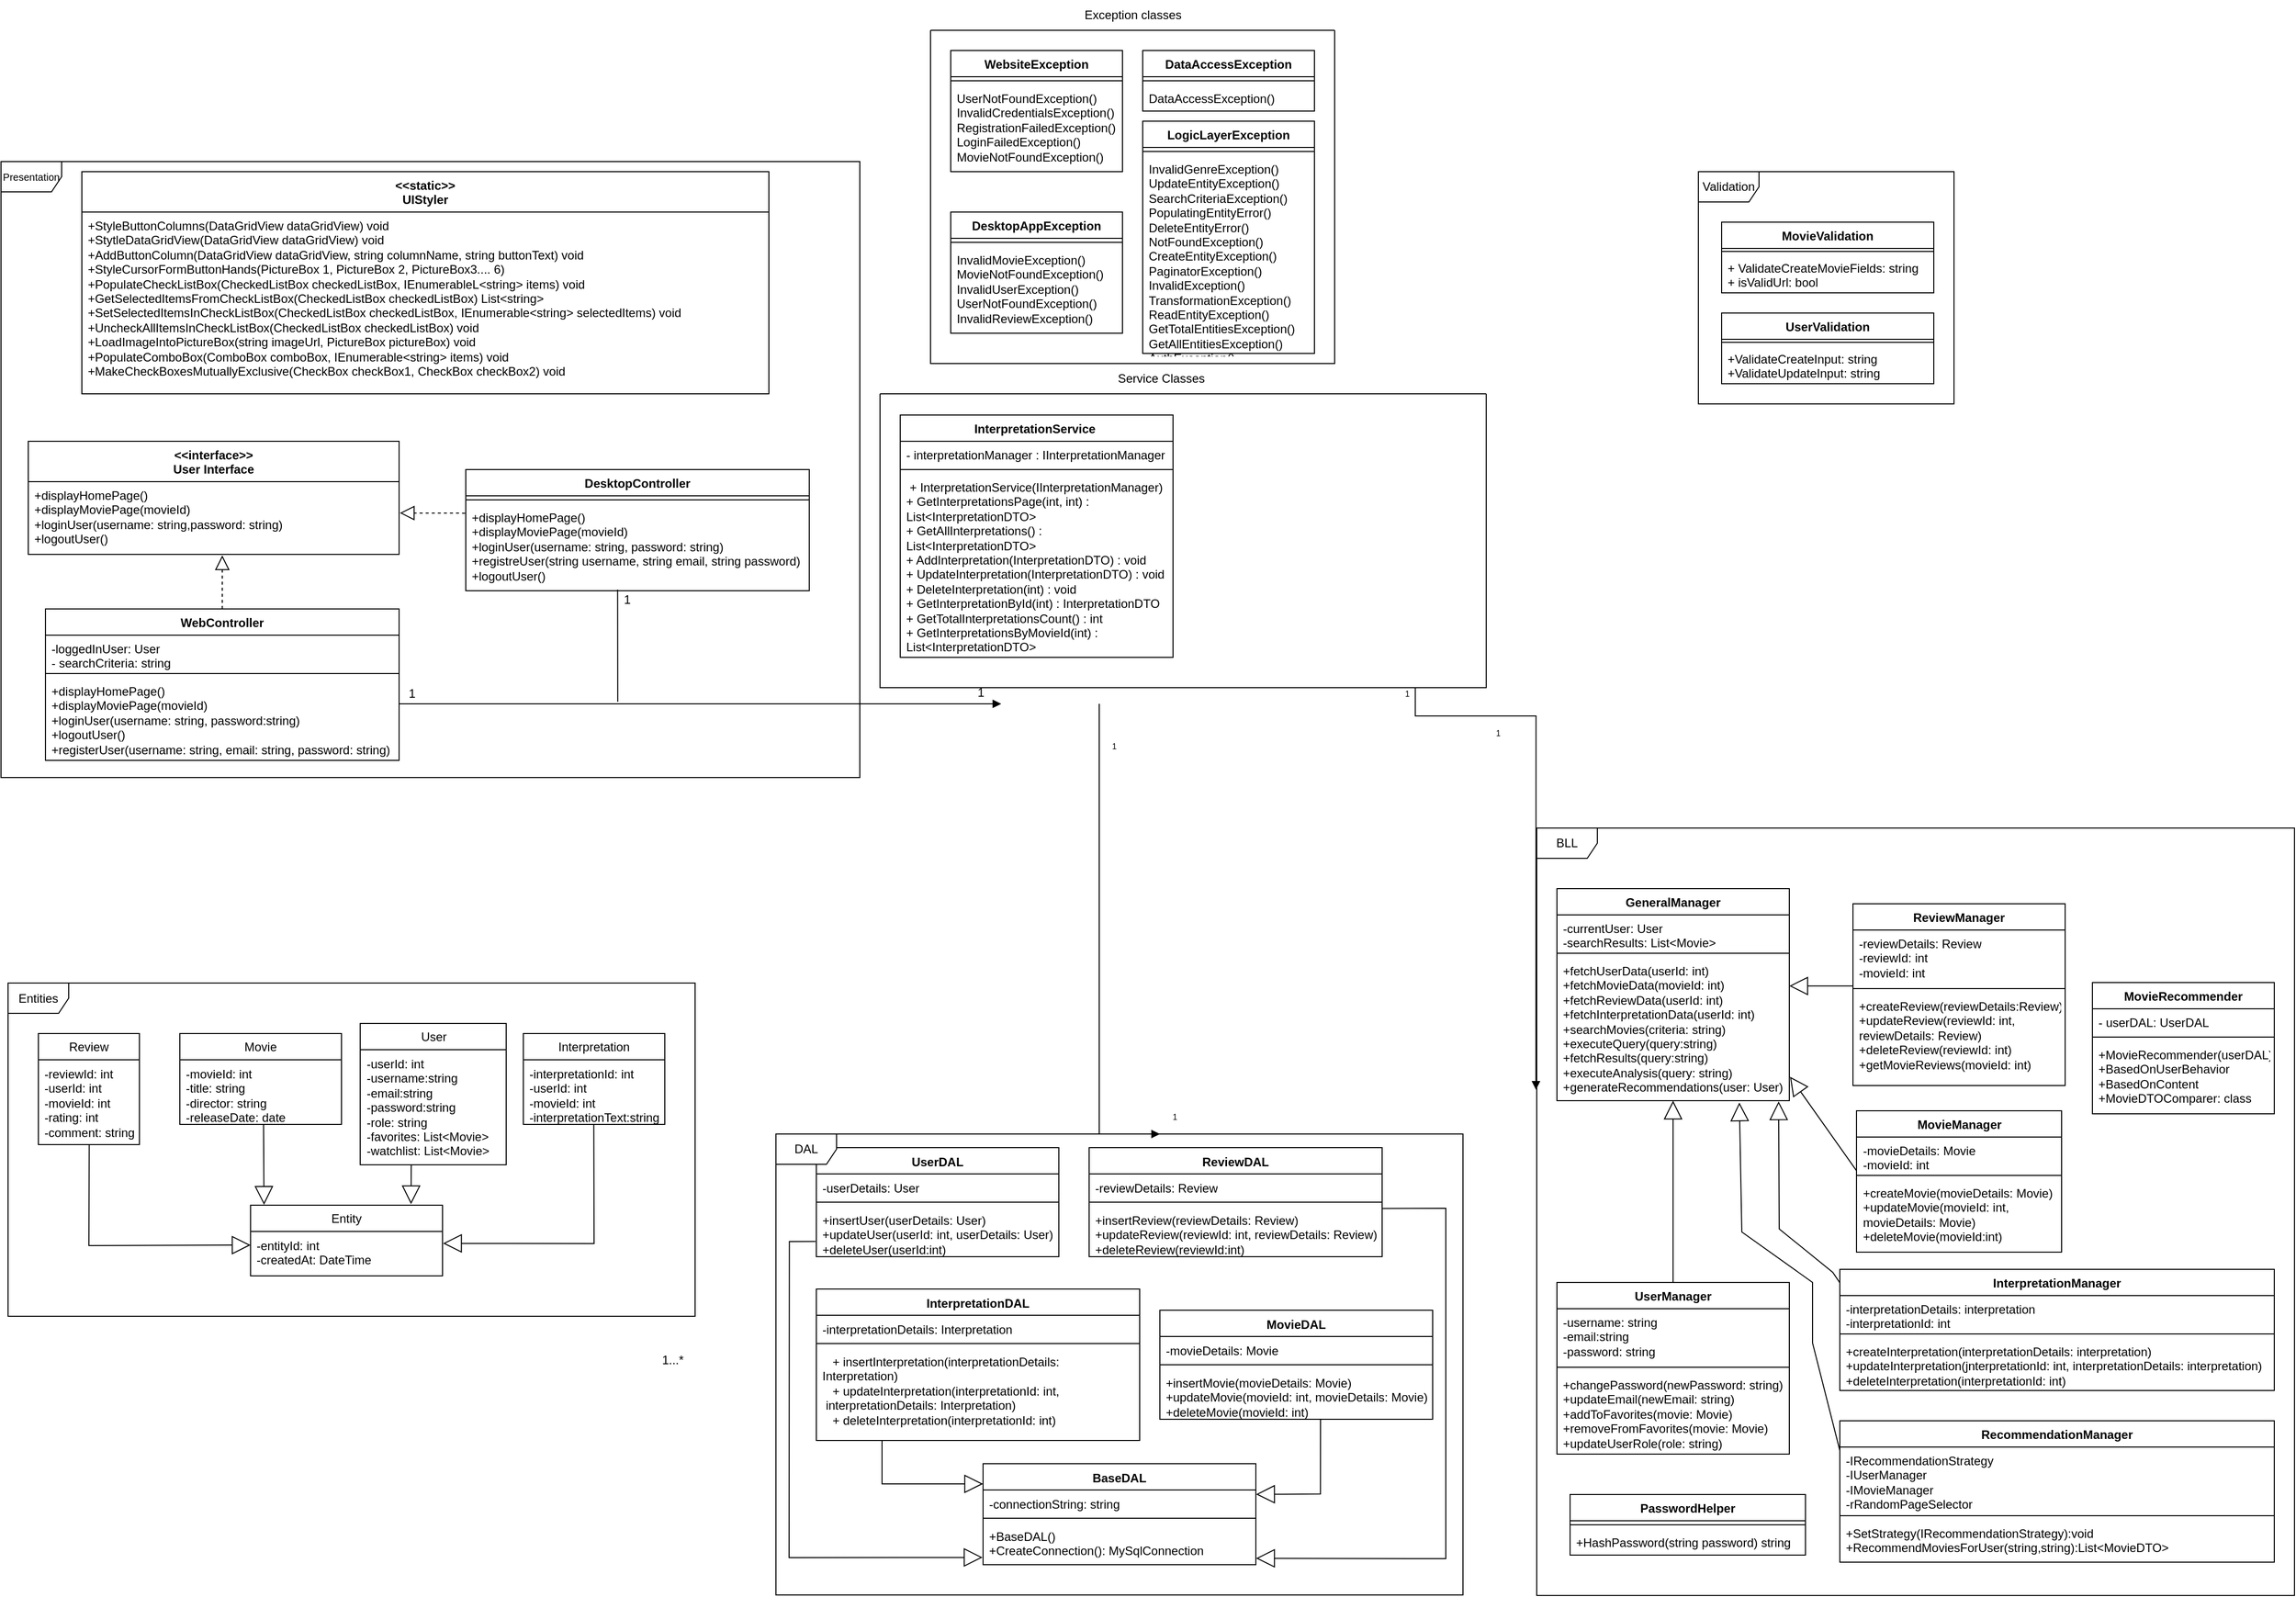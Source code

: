 <mxfile version="24.1.0" type="device">
  <diagram name="Page-1" id="e7e014a7-5840-1c2e-5031-d8a46d1fe8dd">
    <mxGraphModel dx="3283" dy="628" grid="1" gridSize="10" guides="1" tooltips="1" connect="1" arrows="1" fold="1" page="1" pageScale="1" pageWidth="2336" pageHeight="1654" background="none" math="0" shadow="0">
      <root>
        <mxCell id="0" />
        <mxCell id="1" parent="0" />
        <mxCell id="jaTv15KmfSq4KuKZcP_w-41" value="WebController" style="swimlane;fontStyle=1;align=center;verticalAlign=top;childLayout=stackLayout;horizontal=1;startSize=26;horizontalStack=0;resizeParent=1;resizeParentMax=0;resizeLast=0;collapsible=1;marginBottom=0;whiteSpace=wrap;html=1;" parent="1" vertex="1">
          <mxGeometry x="-2246" y="623" width="350" height="150" as="geometry" />
        </mxCell>
        <mxCell id="jaTv15KmfSq4KuKZcP_w-42" value="-loggedInUser: User&lt;div&gt;- searchCriteria: string&lt;/div&gt;" style="text;strokeColor=none;fillColor=none;align=left;verticalAlign=top;spacingLeft=4;spacingRight=4;overflow=hidden;rotatable=0;points=[[0,0.5],[1,0.5]];portConstraint=eastwest;whiteSpace=wrap;html=1;" parent="jaTv15KmfSq4KuKZcP_w-41" vertex="1">
          <mxGeometry y="26" width="350" height="34" as="geometry" />
        </mxCell>
        <mxCell id="jaTv15KmfSq4KuKZcP_w-43" value="" style="line;strokeWidth=1;fillColor=none;align=left;verticalAlign=middle;spacingTop=-1;spacingLeft=3;spacingRight=3;rotatable=0;labelPosition=right;points=[];portConstraint=eastwest;strokeColor=inherit;" parent="jaTv15KmfSq4KuKZcP_w-41" vertex="1">
          <mxGeometry y="60" width="350" height="8" as="geometry" />
        </mxCell>
        <mxCell id="jaTv15KmfSq4KuKZcP_w-44" value="+displayHomePage()&lt;div&gt;+displayMoviePage(movieId)&lt;/div&gt;&lt;div&gt;+loginUser(username: string, password:string)&lt;/div&gt;&lt;div&gt;+logoutUser()&lt;/div&gt;&lt;div&gt;+registerUser(username: string, email: string, password: string)&lt;/div&gt;" style="text;strokeColor=none;fillColor=none;align=left;verticalAlign=top;spacingLeft=4;spacingRight=4;overflow=hidden;rotatable=0;points=[[0,0.5],[1,0.5]];portConstraint=eastwest;whiteSpace=wrap;html=1;" parent="jaTv15KmfSq4KuKZcP_w-41" vertex="1">
          <mxGeometry y="68" width="350" height="82" as="geometry" />
        </mxCell>
        <mxCell id="jaTv15KmfSq4KuKZcP_w-45" value="&amp;lt;&amp;lt;interface&amp;gt;&amp;gt;&lt;div&gt;User Interface&lt;/div&gt;" style="swimlane;fontStyle=1;align=center;verticalAlign=top;childLayout=stackLayout;horizontal=1;startSize=40;horizontalStack=0;resizeParent=1;resizeParentMax=0;resizeLast=0;collapsible=1;marginBottom=0;whiteSpace=wrap;html=1;" parent="1" vertex="1">
          <mxGeometry x="-2263" y="457" width="367" height="112" as="geometry" />
        </mxCell>
        <mxCell id="jaTv15KmfSq4KuKZcP_w-48" value="+displayHomePage()&lt;div&gt;+displayMoviePage(movieId)&lt;/div&gt;&lt;div&gt;+loginUser(username: string,password: string)&lt;/div&gt;&lt;div&gt;+logoutUser()&lt;/div&gt;" style="text;strokeColor=none;fillColor=none;align=left;verticalAlign=top;spacingLeft=4;spacingRight=4;overflow=hidden;rotatable=0;points=[[0,0.5],[1,0.5]];portConstraint=eastwest;whiteSpace=wrap;html=1;" parent="jaTv15KmfSq4KuKZcP_w-45" vertex="1">
          <mxGeometry y="40" width="367" height="72" as="geometry" />
        </mxCell>
        <mxCell id="jaTv15KmfSq4KuKZcP_w-49" value="DesktopController" style="swimlane;fontStyle=1;align=center;verticalAlign=top;childLayout=stackLayout;horizontal=1;startSize=26;horizontalStack=0;resizeParent=1;resizeParentMax=0;resizeLast=0;collapsible=1;marginBottom=0;whiteSpace=wrap;html=1;" parent="1" vertex="1">
          <mxGeometry x="-1830" y="485" width="340" height="120" as="geometry" />
        </mxCell>
        <mxCell id="jaTv15KmfSq4KuKZcP_w-51" value="" style="line;strokeWidth=1;fillColor=none;align=left;verticalAlign=middle;spacingTop=-1;spacingLeft=3;spacingRight=3;rotatable=0;labelPosition=right;points=[];portConstraint=eastwest;strokeColor=inherit;" parent="jaTv15KmfSq4KuKZcP_w-49" vertex="1">
          <mxGeometry y="26" width="340" height="8" as="geometry" />
        </mxCell>
        <mxCell id="jaTv15KmfSq4KuKZcP_w-52" value="+displayHomePage()&lt;div&gt;+displayMoviePage(movieId)&lt;/div&gt;&lt;div&gt;+loginUser(username: string, password: string)&lt;/div&gt;&lt;div&gt;+registreUser(string username, string email, string password)&lt;/div&gt;&lt;div&gt;+logoutUser()&lt;/div&gt;" style="text;strokeColor=none;fillColor=none;align=left;verticalAlign=top;spacingLeft=4;spacingRight=4;overflow=hidden;rotatable=0;points=[[0,0.5],[1,0.5]];portConstraint=eastwest;whiteSpace=wrap;html=1;" parent="jaTv15KmfSq4KuKZcP_w-49" vertex="1">
          <mxGeometry y="34" width="340" height="86" as="geometry" />
        </mxCell>
        <mxCell id="jaTv15KmfSq4KuKZcP_w-72" value="Entities" style="shape=umlFrame;whiteSpace=wrap;html=1;pointerEvents=0;" parent="1" vertex="1">
          <mxGeometry x="-2283" y="993.5" width="680" height="330" as="geometry" />
        </mxCell>
        <mxCell id="jaTv15KmfSq4KuKZcP_w-73" value="User" style="swimlane;fontStyle=0;childLayout=stackLayout;horizontal=1;startSize=26;fillColor=none;horizontalStack=0;resizeParent=1;resizeParentMax=0;resizeLast=0;collapsible=1;marginBottom=0;whiteSpace=wrap;html=1;" parent="1" vertex="1">
          <mxGeometry x="-1934.5" y="1033.5" width="144.5" height="140" as="geometry" />
        </mxCell>
        <mxCell id="jaTv15KmfSq4KuKZcP_w-74" value="&lt;div&gt;-userId: int&lt;/div&gt;&lt;div&gt;-username:string&lt;/div&gt;&lt;div&gt;-email:string&lt;/div&gt;&lt;div&gt;-password:string&lt;/div&gt;&lt;div&gt;-role: string&lt;/div&gt;&lt;div&gt;-favorites: List&amp;lt;Movie&amp;gt;&lt;/div&gt;&lt;div&gt;-watchlist: List&amp;lt;Movie&amp;gt;&lt;/div&gt;" style="text;strokeColor=none;fillColor=none;align=left;verticalAlign=top;spacingLeft=4;spacingRight=4;overflow=hidden;rotatable=0;points=[[0,0.5],[1,0.5]];portConstraint=eastwest;whiteSpace=wrap;html=1;" parent="jaTv15KmfSq4KuKZcP_w-73" vertex="1">
          <mxGeometry y="26" width="144.5" height="114" as="geometry" />
        </mxCell>
        <mxCell id="jaTv15KmfSq4KuKZcP_w-75" value="Movie" style="swimlane;fontStyle=0;childLayout=stackLayout;horizontal=1;startSize=26;fillColor=none;horizontalStack=0;resizeParent=1;resizeParentMax=0;resizeLast=0;collapsible=1;marginBottom=0;whiteSpace=wrap;html=1;" parent="1" vertex="1">
          <mxGeometry x="-2113" y="1043.5" width="160" height="90" as="geometry" />
        </mxCell>
        <mxCell id="jaTv15KmfSq4KuKZcP_w-76" value="&lt;div&gt;-movieId: int&lt;/div&gt;&lt;div&gt;-title: string&lt;/div&gt;&lt;div&gt;-director: string&lt;/div&gt;&lt;div&gt;-releaseDate: date&lt;/div&gt;" style="text;strokeColor=none;fillColor=none;align=left;verticalAlign=top;spacingLeft=4;spacingRight=4;overflow=hidden;rotatable=0;points=[[0,0.5],[1,0.5]];portConstraint=eastwest;whiteSpace=wrap;html=1;" parent="jaTv15KmfSq4KuKZcP_w-75" vertex="1">
          <mxGeometry y="26" width="160" height="64" as="geometry" />
        </mxCell>
        <mxCell id="jaTv15KmfSq4KuKZcP_w-77" value="Review" style="swimlane;fontStyle=0;childLayout=stackLayout;horizontal=1;startSize=26;fillColor=none;horizontalStack=0;resizeParent=1;resizeParentMax=0;resizeLast=0;collapsible=1;marginBottom=0;whiteSpace=wrap;html=1;" parent="1" vertex="1">
          <mxGeometry x="-2253" y="1043.5" width="100" height="110" as="geometry" />
        </mxCell>
        <mxCell id="jaTv15KmfSq4KuKZcP_w-78" value="&lt;div&gt;-reviewId: int&lt;/div&gt;&lt;div&gt;-userId: int&lt;/div&gt;&lt;div&gt;-movieId: int&lt;/div&gt;&lt;div&gt;-rating: int&lt;/div&gt;&lt;div&gt;-comment: string&lt;/div&gt;" style="text;strokeColor=none;fillColor=none;align=left;verticalAlign=top;spacingLeft=4;spacingRight=4;overflow=hidden;rotatable=0;points=[[0,0.5],[1,0.5]];portConstraint=eastwest;whiteSpace=wrap;html=1;" parent="jaTv15KmfSq4KuKZcP_w-77" vertex="1">
          <mxGeometry y="26" width="100" height="84" as="geometry" />
        </mxCell>
        <mxCell id="jaTv15KmfSq4KuKZcP_w-79" value="Interpretation" style="swimlane;fontStyle=0;childLayout=stackLayout;horizontal=1;startSize=26;fillColor=none;horizontalStack=0;resizeParent=1;resizeParentMax=0;resizeLast=0;collapsible=1;marginBottom=0;whiteSpace=wrap;html=1;" parent="1" vertex="1">
          <mxGeometry x="-1773" y="1043.5" width="140" height="90" as="geometry" />
        </mxCell>
        <mxCell id="jaTv15KmfSq4KuKZcP_w-80" value="&lt;div&gt;-interpretationId: int&lt;/div&gt;&lt;div&gt;-userId: int&lt;/div&gt;&lt;div&gt;-movieId: int&lt;/div&gt;&lt;div&gt;-interpretationText:string&lt;/div&gt;" style="text;strokeColor=none;fillColor=none;align=left;verticalAlign=top;spacingLeft=4;spacingRight=4;overflow=hidden;rotatable=0;points=[[0,0.5],[1,0.5]];portConstraint=eastwest;whiteSpace=wrap;html=1;" parent="jaTv15KmfSq4KuKZcP_w-79" vertex="1">
          <mxGeometry y="26" width="140" height="64" as="geometry" />
        </mxCell>
        <mxCell id="jaTv15KmfSq4KuKZcP_w-81" value="Entity" style="swimlane;fontStyle=0;childLayout=stackLayout;horizontal=1;startSize=26;fillColor=none;horizontalStack=0;resizeParent=1;resizeParentMax=0;resizeLast=0;collapsible=1;marginBottom=0;whiteSpace=wrap;html=1;" parent="1" vertex="1">
          <mxGeometry x="-2043" y="1213.5" width="190" height="70" as="geometry" />
        </mxCell>
        <mxCell id="jaTv15KmfSq4KuKZcP_w-82" value="&lt;div&gt;-entityId: int&lt;/div&gt;&lt;div&gt;-createdAt: DateTime&lt;/div&gt;" style="text;strokeColor=none;fillColor=none;align=left;verticalAlign=top;spacingLeft=4;spacingRight=4;overflow=hidden;rotatable=0;points=[[0,0.5],[1,0.5]];portConstraint=eastwest;whiteSpace=wrap;html=1;" parent="jaTv15KmfSq4KuKZcP_w-81" vertex="1">
          <mxGeometry y="26" width="190" height="44" as="geometry" />
        </mxCell>
        <mxCell id="jaTv15KmfSq4KuKZcP_w-89" value="&lt;div&gt;&lt;br&gt;&lt;/div&gt;&lt;div&gt;&lt;br&gt;&lt;/div&gt;" style="endArrow=block;endSize=16;endFill=0;html=1;rounded=0;exitX=0.503;exitY=1.004;exitDx=0;exitDy=0;exitPerimeter=0;" parent="1" source="jaTv15KmfSq4KuKZcP_w-78" edge="1">
          <mxGeometry width="160" relative="1" as="geometry">
            <mxPoint x="-2203" y="1253" as="sourcePoint" />
            <mxPoint x="-2043" y="1253" as="targetPoint" />
            <Array as="points">
              <mxPoint x="-2203" y="1253.5" />
            </Array>
            <mxPoint as="offset" />
          </mxGeometry>
        </mxCell>
        <mxCell id="jaTv15KmfSq4KuKZcP_w-90" value="&lt;div&gt;&lt;br&gt;&lt;/div&gt;&lt;div&gt;&lt;br&gt;&lt;/div&gt;" style="endArrow=block;endSize=16;endFill=0;html=1;rounded=0;exitX=0.649;exitY=0.999;exitDx=0;exitDy=0;exitPerimeter=0;entryX=0.213;entryY=-0.006;entryDx=0;entryDy=0;entryPerimeter=0;" parent="1" edge="1">
          <mxGeometry width="160" relative="1" as="geometry">
            <mxPoint x="-2036.31" y="1133.496" as="sourcePoint" />
            <mxPoint x="-2029.68" y="1213.08" as="targetPoint" />
            <Array as="points">
              <mxPoint x="-2030.15" y="1133.5" />
            </Array>
            <mxPoint as="offset" />
          </mxGeometry>
        </mxCell>
        <mxCell id="jaTv15KmfSq4KuKZcP_w-91" value="&lt;div&gt;&lt;br&gt;&lt;/div&gt;&lt;div&gt;&lt;br&gt;&lt;/div&gt;" style="endArrow=block;endSize=16;endFill=0;html=1;rounded=0;entryX=0.213;entryY=-0.006;entryDx=0;entryDy=0;entryPerimeter=0;exitX=0.35;exitY=1.002;exitDx=0;exitDy=0;exitPerimeter=0;" parent="1" source="jaTv15KmfSq4KuKZcP_w-74" edge="1">
          <mxGeometry width="160" relative="1" as="geometry">
            <mxPoint x="-1884.18" y="1180.5" as="sourcePoint" />
            <mxPoint x="-1884.18" y="1212.5" as="targetPoint" />
            <Array as="points">
              <mxPoint x="-1884" y="1176.5" />
            </Array>
            <mxPoint as="offset" />
          </mxGeometry>
        </mxCell>
        <mxCell id="jaTv15KmfSq4KuKZcP_w-92" value="&lt;div&gt;&lt;br&gt;&lt;/div&gt;&lt;div&gt;&lt;br&gt;&lt;/div&gt;" style="endArrow=block;endSize=16;endFill=0;html=1;rounded=0;exitX=0.498;exitY=0.996;exitDx=0;exitDy=0;exitPerimeter=0;entryX=1.003;entryY=0.269;entryDx=0;entryDy=0;entryPerimeter=0;" parent="1" source="jaTv15KmfSq4KuKZcP_w-80" target="jaTv15KmfSq4KuKZcP_w-82" edge="1">
          <mxGeometry width="160" relative="1" as="geometry">
            <mxPoint x="-1773" y="1173.5" as="sourcePoint" />
            <mxPoint x="-1850" y="1256.5" as="targetPoint" />
            <Array as="points">
              <mxPoint x="-1703" y="1251.5" />
            </Array>
            <mxPoint as="offset" />
          </mxGeometry>
        </mxCell>
        <mxCell id="jaTv15KmfSq4KuKZcP_w-93" value="BLL" style="shape=umlFrame;whiteSpace=wrap;html=1;pointerEvents=0;" parent="1" vertex="1">
          <mxGeometry x="-770" y="840" width="750" height="760" as="geometry" />
        </mxCell>
        <mxCell id="jaTv15KmfSq4KuKZcP_w-94" value="GeneralManager" style="swimlane;fontStyle=1;align=center;verticalAlign=top;childLayout=stackLayout;horizontal=1;startSize=26;horizontalStack=0;resizeParent=1;resizeParentMax=0;resizeLast=0;collapsible=1;marginBottom=0;whiteSpace=wrap;html=1;" parent="1" vertex="1">
          <mxGeometry x="-750" y="900" width="230" height="210" as="geometry" />
        </mxCell>
        <mxCell id="jaTv15KmfSq4KuKZcP_w-95" value="-currentUser: User&lt;div&gt;-searchResults: List&amp;lt;Movie&amp;gt;&lt;/div&gt;" style="text;strokeColor=none;fillColor=none;align=left;verticalAlign=top;spacingLeft=4;spacingRight=4;overflow=hidden;rotatable=0;points=[[0,0.5],[1,0.5]];portConstraint=eastwest;whiteSpace=wrap;html=1;" parent="jaTv15KmfSq4KuKZcP_w-94" vertex="1">
          <mxGeometry y="26" width="230" height="34" as="geometry" />
        </mxCell>
        <mxCell id="jaTv15KmfSq4KuKZcP_w-96" value="" style="line;strokeWidth=1;fillColor=none;align=left;verticalAlign=middle;spacingTop=-1;spacingLeft=3;spacingRight=3;rotatable=0;labelPosition=right;points=[];portConstraint=eastwest;strokeColor=inherit;" parent="jaTv15KmfSq4KuKZcP_w-94" vertex="1">
          <mxGeometry y="60" width="230" height="8" as="geometry" />
        </mxCell>
        <mxCell id="jaTv15KmfSq4KuKZcP_w-97" value="&lt;div&gt;&lt;span style=&quot;background-color: initial;&quot;&gt;+fetchUserData(userId: int)&lt;/span&gt;&lt;br&gt;&lt;/div&gt;&lt;div&gt;+fetchMovieData(movieId: int)&lt;/div&gt;&lt;div&gt;+fetchReviewData(userId: int)&lt;/div&gt;&lt;div&gt;+fetchInterpretationData(userId: int)&lt;/div&gt;&lt;div&gt;+searchMovies(criteria: string)&lt;/div&gt;&lt;div&gt;+executeQuery(query:string)&lt;/div&gt;&lt;div&gt;+fetchResults(query:string)&lt;/div&gt;&lt;div&gt;+executeAnalysis(query: string)&lt;/div&gt;&lt;div&gt;+generateRecommendations(user: User)&lt;/div&gt;" style="text;strokeColor=none;fillColor=none;align=left;verticalAlign=top;spacingLeft=4;spacingRight=4;overflow=hidden;rotatable=0;points=[[0,0.5],[1,0.5]];portConstraint=eastwest;whiteSpace=wrap;html=1;" parent="jaTv15KmfSq4KuKZcP_w-94" vertex="1">
          <mxGeometry y="68" width="230" height="142" as="geometry" />
        </mxCell>
        <mxCell id="jaTv15KmfSq4KuKZcP_w-98" value="UserManager" style="swimlane;fontStyle=1;align=center;verticalAlign=top;childLayout=stackLayout;horizontal=1;startSize=26;horizontalStack=0;resizeParent=1;resizeParentMax=0;resizeLast=0;collapsible=1;marginBottom=0;whiteSpace=wrap;html=1;" parent="1" vertex="1">
          <mxGeometry x="-750" y="1290" width="230" height="170" as="geometry" />
        </mxCell>
        <mxCell id="jaTv15KmfSq4KuKZcP_w-99" value="-username: string&lt;div&gt;-email:string&lt;/div&gt;&lt;div&gt;-password: string&lt;/div&gt;" style="text;strokeColor=none;fillColor=none;align=left;verticalAlign=top;spacingLeft=4;spacingRight=4;overflow=hidden;rotatable=0;points=[[0,0.5],[1,0.5]];portConstraint=eastwest;whiteSpace=wrap;html=1;" parent="jaTv15KmfSq4KuKZcP_w-98" vertex="1">
          <mxGeometry y="26" width="230" height="54" as="geometry" />
        </mxCell>
        <mxCell id="jaTv15KmfSq4KuKZcP_w-100" value="" style="line;strokeWidth=1;fillColor=none;align=left;verticalAlign=middle;spacingTop=-1;spacingLeft=3;spacingRight=3;rotatable=0;labelPosition=right;points=[];portConstraint=eastwest;strokeColor=inherit;" parent="jaTv15KmfSq4KuKZcP_w-98" vertex="1">
          <mxGeometry y="80" width="230" height="8" as="geometry" />
        </mxCell>
        <mxCell id="jaTv15KmfSq4KuKZcP_w-101" value="+changePassword(newPassword: string)&lt;div&gt;+updateEmail(newEmail: string)&lt;/div&gt;&lt;div&gt;+addToFavorites(movie: Movie)&lt;/div&gt;&lt;div&gt;+removeFromFavorites(movie: Movie)&lt;/div&gt;&lt;div&gt;+updateUserRole(role: string)&lt;/div&gt;" style="text;strokeColor=none;fillColor=none;align=left;verticalAlign=top;spacingLeft=4;spacingRight=4;overflow=hidden;rotatable=0;points=[[0,0.5],[1,0.5]];portConstraint=eastwest;whiteSpace=wrap;html=1;" parent="jaTv15KmfSq4KuKZcP_w-98" vertex="1">
          <mxGeometry y="88" width="230" height="82" as="geometry" />
        </mxCell>
        <mxCell id="jaTv15KmfSq4KuKZcP_w-102" value="ReviewManager" style="swimlane;fontStyle=1;align=center;verticalAlign=top;childLayout=stackLayout;horizontal=1;startSize=26;horizontalStack=0;resizeParent=1;resizeParentMax=0;resizeLast=0;collapsible=1;marginBottom=0;whiteSpace=wrap;html=1;" parent="1" vertex="1">
          <mxGeometry x="-457" y="915" width="210" height="180" as="geometry" />
        </mxCell>
        <mxCell id="jaTv15KmfSq4KuKZcP_w-103" value="-reviewDetails: Review&lt;div&gt;-reviewId: int&lt;/div&gt;&lt;div&gt;-movieId: int&lt;/div&gt;" style="text;strokeColor=none;fillColor=none;align=left;verticalAlign=top;spacingLeft=4;spacingRight=4;overflow=hidden;rotatable=0;points=[[0,0.5],[1,0.5]];portConstraint=eastwest;whiteSpace=wrap;html=1;" parent="jaTv15KmfSq4KuKZcP_w-102" vertex="1">
          <mxGeometry y="26" width="210" height="54" as="geometry" />
        </mxCell>
        <mxCell id="jaTv15KmfSq4KuKZcP_w-104" value="" style="line;strokeWidth=1;fillColor=none;align=left;verticalAlign=middle;spacingTop=-1;spacingLeft=3;spacingRight=3;rotatable=0;labelPosition=right;points=[];portConstraint=eastwest;strokeColor=inherit;" parent="jaTv15KmfSq4KuKZcP_w-102" vertex="1">
          <mxGeometry y="80" width="210" height="8" as="geometry" />
        </mxCell>
        <mxCell id="jaTv15KmfSq4KuKZcP_w-105" value="+createReview(reviewDetails:Review)&lt;div&gt;+updateReview(reviewId: int, reviewDetails: Review)&lt;/div&gt;&lt;div&gt;+deleteReview(reviewId: int)&lt;/div&gt;&lt;div&gt;+getMovieReviews(movieId: int)&lt;/div&gt;" style="text;strokeColor=none;fillColor=none;align=left;verticalAlign=top;spacingLeft=4;spacingRight=4;overflow=hidden;rotatable=0;points=[[0,0.5],[1,0.5]];portConstraint=eastwest;whiteSpace=wrap;html=1;" parent="jaTv15KmfSq4KuKZcP_w-102" vertex="1">
          <mxGeometry y="88" width="210" height="92" as="geometry" />
        </mxCell>
        <mxCell id="jaTv15KmfSq4KuKZcP_w-106" value="InterpretationManager" style="swimlane;fontStyle=1;align=center;verticalAlign=top;childLayout=stackLayout;horizontal=1;startSize=26;horizontalStack=0;resizeParent=1;resizeParentMax=0;resizeLast=0;collapsible=1;marginBottom=0;whiteSpace=wrap;html=1;" parent="1" vertex="1">
          <mxGeometry x="-470" y="1277" width="430" height="120" as="geometry" />
        </mxCell>
        <mxCell id="jaTv15KmfSq4KuKZcP_w-107" value="-interpretationDetails: interpretation&lt;div&gt;-interpretationId: int&lt;/div&gt;" style="text;strokeColor=none;fillColor=none;align=left;verticalAlign=top;spacingLeft=4;spacingRight=4;overflow=hidden;rotatable=0;points=[[0,0.5],[1,0.5]];portConstraint=eastwest;whiteSpace=wrap;html=1;" parent="jaTv15KmfSq4KuKZcP_w-106" vertex="1">
          <mxGeometry y="26" width="430" height="34" as="geometry" />
        </mxCell>
        <mxCell id="jaTv15KmfSq4KuKZcP_w-108" value="" style="line;strokeWidth=1;fillColor=none;align=left;verticalAlign=middle;spacingTop=-1;spacingLeft=3;spacingRight=3;rotatable=0;labelPosition=right;points=[];portConstraint=eastwest;strokeColor=inherit;" parent="jaTv15KmfSq4KuKZcP_w-106" vertex="1">
          <mxGeometry y="60" width="430" height="8" as="geometry" />
        </mxCell>
        <mxCell id="jaTv15KmfSq4KuKZcP_w-109" value="+createInterpretation(interpretationDetails: interpretation)&lt;div&gt;+updateInterpretation(jnterpretationId: int, interpretationDetails: interpretation)&lt;/div&gt;&lt;div&gt;+deleteInterpretation(interpretationId: int)&lt;/div&gt;" style="text;strokeColor=none;fillColor=none;align=left;verticalAlign=top;spacingLeft=4;spacingRight=4;overflow=hidden;rotatable=0;points=[[0,0.5],[1,0.5]];portConstraint=eastwest;whiteSpace=wrap;html=1;" parent="jaTv15KmfSq4KuKZcP_w-106" vertex="1">
          <mxGeometry y="68" width="430" height="52" as="geometry" />
        </mxCell>
        <mxCell id="jaTv15KmfSq4KuKZcP_w-110" value="MovieManager" style="swimlane;fontStyle=1;align=center;verticalAlign=top;childLayout=stackLayout;horizontal=1;startSize=26;horizontalStack=0;resizeParent=1;resizeParentMax=0;resizeLast=0;collapsible=1;marginBottom=0;whiteSpace=wrap;html=1;" parent="1" vertex="1">
          <mxGeometry x="-453.5" y="1120" width="203" height="140" as="geometry" />
        </mxCell>
        <mxCell id="jaTv15KmfSq4KuKZcP_w-111" value="-movieDetails: Movie&lt;div&gt;-movieId: int&lt;/div&gt;" style="text;strokeColor=none;fillColor=none;align=left;verticalAlign=top;spacingLeft=4;spacingRight=4;overflow=hidden;rotatable=0;points=[[0,0.5],[1,0.5]];portConstraint=eastwest;whiteSpace=wrap;html=1;" parent="jaTv15KmfSq4KuKZcP_w-110" vertex="1">
          <mxGeometry y="26" width="203" height="34" as="geometry" />
        </mxCell>
        <mxCell id="jaTv15KmfSq4KuKZcP_w-112" value="" style="line;strokeWidth=1;fillColor=none;align=left;verticalAlign=middle;spacingTop=-1;spacingLeft=3;spacingRight=3;rotatable=0;labelPosition=right;points=[];portConstraint=eastwest;strokeColor=inherit;" parent="jaTv15KmfSq4KuKZcP_w-110" vertex="1">
          <mxGeometry y="60" width="203" height="8" as="geometry" />
        </mxCell>
        <mxCell id="jaTv15KmfSq4KuKZcP_w-113" value="+createMovie(movieDetails: Movie)&lt;div&gt;+updateMovie(movieId: int, movieDetails: Movie)&lt;/div&gt;&lt;div&gt;+deleteMovie(movieId:int)&lt;/div&gt;" style="text;strokeColor=none;fillColor=none;align=left;verticalAlign=top;spacingLeft=4;spacingRight=4;overflow=hidden;rotatable=0;points=[[0,0.5],[1,0.5]];portConstraint=eastwest;whiteSpace=wrap;html=1;" parent="jaTv15KmfSq4KuKZcP_w-110" vertex="1">
          <mxGeometry y="68" width="203" height="72" as="geometry" />
        </mxCell>
        <mxCell id="jaTv15KmfSq4KuKZcP_w-134" value="" style="endArrow=block;endSize=16;endFill=0;html=1;rounded=0;exitX=0.5;exitY=0;exitDx=0;exitDy=0;" parent="1" edge="1">
          <mxGeometry width="160" relative="1" as="geometry">
            <mxPoint x="-635.06" y="1290" as="sourcePoint" />
            <mxPoint x="-635.06" y="1110" as="targetPoint" />
          </mxGeometry>
        </mxCell>
        <mxCell id="jaTv15KmfSq4KuKZcP_w-135" value="" style="endArrow=block;endSize=16;endFill=0;html=1;rounded=0;entryX=0.954;entryY=1.005;entryDx=0;entryDy=0;entryPerimeter=0;exitX=0;exitY=0.111;exitDx=0;exitDy=0;exitPerimeter=0;" parent="1" source="jaTv15KmfSq4KuKZcP_w-106" target="jaTv15KmfSq4KuKZcP_w-97" edge="1">
          <mxGeometry width="160" relative="1" as="geometry">
            <mxPoint x="-447" y="1330" as="sourcePoint" />
            <mxPoint x="-530" y="1120" as="targetPoint" />
            <Array as="points">
              <mxPoint x="-477" y="1280" />
              <mxPoint x="-530" y="1237" />
            </Array>
          </mxGeometry>
        </mxCell>
        <mxCell id="jaTv15KmfSq4KuKZcP_w-136" value="" style="endArrow=block;endSize=16;endFill=0;html=1;rounded=0;entryX=1.003;entryY=0.833;entryDx=0;entryDy=0;entryPerimeter=0;exitX=0;exitY=0.98;exitDx=0;exitDy=0;exitPerimeter=0;" parent="1" source="jaTv15KmfSq4KuKZcP_w-111" target="jaTv15KmfSq4KuKZcP_w-97" edge="1">
          <mxGeometry width="160" relative="1" as="geometry">
            <mxPoint x="-430" y="1189" as="sourcePoint" />
            <mxPoint x="-430" y="1007" as="targetPoint" />
            <Array as="points" />
          </mxGeometry>
        </mxCell>
        <mxCell id="jaTv15KmfSq4KuKZcP_w-137" value="" style="endArrow=block;endSize=16;endFill=0;html=1;rounded=0;entryX=1;entryY=0.2;entryDx=0;entryDy=0;entryPerimeter=0;exitX=0;exitY=0.175;exitDx=0;exitDy=0;exitPerimeter=0;" parent="1" source="jaTv15KmfSq4KuKZcP_w-104" target="jaTv15KmfSq4KuKZcP_w-97" edge="1">
          <mxGeometry width="160" relative="1" as="geometry">
            <mxPoint x="-340" y="997" as="sourcePoint" />
            <mxPoint x="-510" y="997" as="targetPoint" />
          </mxGeometry>
        </mxCell>
        <mxCell id="ezJtMZ_-pT23GLF0U74k-7" value="" style="endArrow=block;endFill=1;html=1;edgeStyle=orthogonalEdgeStyle;align=left;verticalAlign=top;rounded=0;exitX=1;exitY=0.927;exitDx=0;exitDy=0;exitPerimeter=0;" parent="1" edge="1">
          <mxGeometry x="-1" relative="1" as="geometry">
            <mxPoint x="-1896" y="714.518" as="sourcePoint" />
            <mxPoint x="-1300" y="717" as="targetPoint" />
            <Array as="points">
              <mxPoint x="-1896" y="717" />
            </Array>
          </mxGeometry>
        </mxCell>
        <mxCell id="ezJtMZ_-pT23GLF0U74k-9" value="" style="endArrow=none;html=1;edgeStyle=orthogonalEdgeStyle;rounded=0;exitX=0.442;exitY=0.987;exitDx=0;exitDy=0;exitPerimeter=0;" parent="1" source="jaTv15KmfSq4KuKZcP_w-52" edge="1">
          <mxGeometry relative="1" as="geometry">
            <mxPoint x="-1670.0" y="610.0" as="sourcePoint" />
            <mxPoint x="-1679.58" y="715" as="targetPoint" />
            <Array as="points">
              <mxPoint x="-1680" y="610" />
            </Array>
          </mxGeometry>
        </mxCell>
        <mxCell id="ezJtMZ_-pT23GLF0U74k-12" value="" style="endArrow=block;endFill=1;html=1;edgeStyle=orthogonalEdgeStyle;align=left;verticalAlign=top;rounded=0;exitX=0.883;exitY=1;exitDx=0;exitDy=0;exitPerimeter=0;entryX=-0.001;entryY=0.341;entryDx=0;entryDy=0;entryPerimeter=0;" parent="1" edge="1" target="jaTv15KmfSq4KuKZcP_w-93" source="yzBhF4NO7DvUaHfpgA_l-33">
          <mxGeometry x="-1" relative="1" as="geometry">
            <mxPoint x="-953" y="717" as="sourcePoint" />
            <mxPoint x="-820" y="730" as="targetPoint" />
            <mxPoint as="offset" />
            <Array as="points">
              <mxPoint x="-890" y="729" />
            </Array>
          </mxGeometry>
        </mxCell>
        <mxCell id="ezJtMZ_-pT23GLF0U74k-16" value="" style="endArrow=block;dashed=1;endFill=0;endSize=12;html=1;rounded=0;exitX=0.5;exitY=0;exitDx=0;exitDy=0;" parent="1" source="jaTv15KmfSq4KuKZcP_w-41" edge="1">
          <mxGeometry width="160" relative="1" as="geometry">
            <mxPoint x="-2071" y="610" as="sourcePoint" />
            <mxPoint x="-2071" y="570" as="targetPoint" />
          </mxGeometry>
        </mxCell>
        <mxCell id="ezJtMZ_-pT23GLF0U74k-17" value="" style="endArrow=block;dashed=1;endFill=0;endSize=12;html=1;rounded=0;entryX=1.002;entryY=0.431;entryDx=0;entryDy=0;entryPerimeter=0;exitX=-0.002;exitY=0.107;exitDx=0;exitDy=0;exitPerimeter=0;" parent="1" source="jaTv15KmfSq4KuKZcP_w-52" target="jaTv15KmfSq4KuKZcP_w-48" edge="1">
          <mxGeometry width="160" relative="1" as="geometry">
            <mxPoint x="-1807.39" y="530.004" as="sourcePoint" />
            <mxPoint x="-1895.996" y="530.292" as="targetPoint" />
          </mxGeometry>
        </mxCell>
        <mxCell id="ezJtMZ_-pT23GLF0U74k-21" value="1" style="text;html=1;align=center;verticalAlign=middle;whiteSpace=wrap;rounded=0;" parent="1" vertex="1">
          <mxGeometry x="-1680" y="605" width="20" height="18" as="geometry" />
        </mxCell>
        <mxCell id="ezJtMZ_-pT23GLF0U74k-22" value="1" style="text;html=1;align=center;verticalAlign=middle;whiteSpace=wrap;rounded=0;" parent="1" vertex="1">
          <mxGeometry x="-1893" y="697" width="20" height="20" as="geometry" />
        </mxCell>
        <mxCell id="ezJtMZ_-pT23GLF0U74k-24" value="1" style="text;html=1;align=center;verticalAlign=middle;whiteSpace=wrap;rounded=0;" parent="1" vertex="1">
          <mxGeometry x="-1330" y="697" width="20" height="18" as="geometry" />
        </mxCell>
        <mxCell id="ezJtMZ_-pT23GLF0U74k-25" value="" style="endArrow=block;endFill=1;html=1;edgeStyle=orthogonalEdgeStyle;align=left;verticalAlign=top;rounded=0;entryX=0.559;entryY=0;entryDx=0;entryDy=0;entryPerimeter=0;" parent="1" target="ezJtMZ_-pT23GLF0U74k-49" edge="1">
          <mxGeometry x="-1" relative="1" as="geometry">
            <mxPoint x="-1203" y="840" as="sourcePoint" />
            <mxPoint x="-1203.41" y="806.72" as="targetPoint" />
            <mxPoint as="offset" />
            <Array as="points">
              <mxPoint x="-1203" y="717" />
              <mxPoint x="-1203" y="760" />
            </Array>
          </mxGeometry>
        </mxCell>
        <mxCell id="ezJtMZ_-pT23GLF0U74k-27" value="&lt;font style=&quot;font-size: 8px;&quot;&gt;1&lt;/font&gt;" style="text;html=1;align=center;verticalAlign=middle;whiteSpace=wrap;rounded=0;" parent="1" vertex="1">
          <mxGeometry x="-1133" y="1120" width="10" height="10" as="geometry" />
        </mxCell>
        <mxCell id="ezJtMZ_-pT23GLF0U74k-30" value="1...*" style="text;html=1;align=center;verticalAlign=middle;whiteSpace=wrap;rounded=0;" parent="1" vertex="1">
          <mxGeometry x="-1640" y="1356.5" width="30" height="20" as="geometry" />
        </mxCell>
        <mxCell id="ezJtMZ_-pT23GLF0U74k-31" value="UserDAL" style="swimlane;fontStyle=1;align=center;verticalAlign=top;childLayout=stackLayout;horizontal=1;startSize=26;horizontalStack=0;resizeParent=1;resizeParentMax=0;resizeLast=0;collapsible=1;marginBottom=0;whiteSpace=wrap;html=1;" parent="1" vertex="1">
          <mxGeometry x="-1483" y="1156.5" width="240" height="108" as="geometry" />
        </mxCell>
        <mxCell id="ezJtMZ_-pT23GLF0U74k-32" value="-userDetails: User" style="text;strokeColor=none;fillColor=none;align=left;verticalAlign=top;spacingLeft=4;spacingRight=4;overflow=hidden;rotatable=0;points=[[0,0.5],[1,0.5]];portConstraint=eastwest;whiteSpace=wrap;html=1;" parent="ezJtMZ_-pT23GLF0U74k-31" vertex="1">
          <mxGeometry y="26" width="240" height="24" as="geometry" />
        </mxCell>
        <mxCell id="ezJtMZ_-pT23GLF0U74k-33" value="" style="line;strokeWidth=1;fillColor=none;align=left;verticalAlign=middle;spacingTop=-1;spacingLeft=3;spacingRight=3;rotatable=0;labelPosition=right;points=[];portConstraint=eastwest;strokeColor=inherit;" parent="ezJtMZ_-pT23GLF0U74k-31" vertex="1">
          <mxGeometry y="50" width="240" height="8" as="geometry" />
        </mxCell>
        <mxCell id="ezJtMZ_-pT23GLF0U74k-34" value="+insertUser(userDetails: User)&lt;div&gt;+updateUser(userId: int, userDetails: User)&lt;/div&gt;&lt;div&gt;+deleteUser(userId:int)&lt;/div&gt;" style="text;strokeColor=none;fillColor=none;align=left;verticalAlign=top;spacingLeft=4;spacingRight=4;overflow=hidden;rotatable=0;points=[[0,0.5],[1,0.5]];portConstraint=eastwest;whiteSpace=wrap;html=1;" parent="ezJtMZ_-pT23GLF0U74k-31" vertex="1">
          <mxGeometry y="58" width="240" height="50" as="geometry" />
        </mxCell>
        <mxCell id="ezJtMZ_-pT23GLF0U74k-35" value="ReviewDAL" style="swimlane;fontStyle=1;align=center;verticalAlign=top;childLayout=stackLayout;horizontal=1;startSize=26;horizontalStack=0;resizeParent=1;resizeParentMax=0;resizeLast=0;collapsible=1;marginBottom=0;whiteSpace=wrap;html=1;" parent="1" vertex="1">
          <mxGeometry x="-1213" y="1156.5" width="290" height="108" as="geometry" />
        </mxCell>
        <mxCell id="ezJtMZ_-pT23GLF0U74k-36" value="-reviewDetails: Review" style="text;strokeColor=none;fillColor=none;align=left;verticalAlign=top;spacingLeft=4;spacingRight=4;overflow=hidden;rotatable=0;points=[[0,0.5],[1,0.5]];portConstraint=eastwest;whiteSpace=wrap;html=1;" parent="ezJtMZ_-pT23GLF0U74k-35" vertex="1">
          <mxGeometry y="26" width="290" height="24" as="geometry" />
        </mxCell>
        <mxCell id="ezJtMZ_-pT23GLF0U74k-37" value="" style="line;strokeWidth=1;fillColor=none;align=left;verticalAlign=middle;spacingTop=-1;spacingLeft=3;spacingRight=3;rotatable=0;labelPosition=right;points=[];portConstraint=eastwest;strokeColor=inherit;" parent="ezJtMZ_-pT23GLF0U74k-35" vertex="1">
          <mxGeometry y="50" width="290" height="8" as="geometry" />
        </mxCell>
        <mxCell id="ezJtMZ_-pT23GLF0U74k-38" value="+insertReview(reviewDetails: Review)&lt;div&gt;+updateReview(reviewId: int, reviewDetails: Review)&lt;/div&gt;&lt;div&gt;+deleteReview(reviewId:int)&lt;/div&gt;" style="text;strokeColor=none;fillColor=none;align=left;verticalAlign=top;spacingLeft=4;spacingRight=4;overflow=hidden;rotatable=0;points=[[0,0.5],[1,0.5]];portConstraint=eastwest;whiteSpace=wrap;html=1;" parent="ezJtMZ_-pT23GLF0U74k-35" vertex="1">
          <mxGeometry y="58" width="290" height="50" as="geometry" />
        </mxCell>
        <mxCell id="ezJtMZ_-pT23GLF0U74k-39" value="InterpretationDAL" style="swimlane;fontStyle=1;align=center;verticalAlign=top;childLayout=stackLayout;horizontal=1;startSize=26;horizontalStack=0;resizeParent=1;resizeParentMax=0;resizeLast=0;collapsible=1;marginBottom=0;whiteSpace=wrap;html=1;" parent="1" vertex="1">
          <mxGeometry x="-1483" y="1296.5" width="320" height="150" as="geometry" />
        </mxCell>
        <mxCell id="ezJtMZ_-pT23GLF0U74k-40" value="-interpretationDetails: Interpretation" style="text;strokeColor=none;fillColor=none;align=left;verticalAlign=top;spacingLeft=4;spacingRight=4;overflow=hidden;rotatable=0;points=[[0,0.5],[1,0.5]];portConstraint=eastwest;whiteSpace=wrap;html=1;" parent="ezJtMZ_-pT23GLF0U74k-39" vertex="1">
          <mxGeometry y="26" width="320" height="24" as="geometry" />
        </mxCell>
        <mxCell id="ezJtMZ_-pT23GLF0U74k-41" value="" style="line;strokeWidth=1;fillColor=none;align=left;verticalAlign=middle;spacingTop=-1;spacingLeft=3;spacingRight=3;rotatable=0;labelPosition=right;points=[];portConstraint=eastwest;strokeColor=inherit;" parent="ezJtMZ_-pT23GLF0U74k-39" vertex="1">
          <mxGeometry y="50" width="320" height="8" as="geometry" />
        </mxCell>
        <mxCell id="ezJtMZ_-pT23GLF0U74k-42" value="&lt;div&gt;&amp;nbsp; &amp;nbsp;+ insertInterpretation(interpretationDetails: Interpretation)&lt;/div&gt;&lt;div&gt;&amp;nbsp; &amp;nbsp;+ updateInterpretation(interpretationId: int,&amp;nbsp; &amp;nbsp; &amp;nbsp; &amp;nbsp; &amp;nbsp; &amp;nbsp; &amp;nbsp; &amp;nbsp; &amp;nbsp;interpretationDetails: Interpretation)&lt;/div&gt;&lt;div&gt;&amp;nbsp; &amp;nbsp;+ deleteInterpretation(interpretationId: int)&lt;/div&gt;" style="text;strokeColor=none;fillColor=none;align=left;verticalAlign=top;spacingLeft=4;spacingRight=4;overflow=hidden;rotatable=0;points=[[0,0.5],[1,0.5]];portConstraint=eastwest;whiteSpace=wrap;html=1;" parent="ezJtMZ_-pT23GLF0U74k-39" vertex="1">
          <mxGeometry y="58" width="320" height="92" as="geometry" />
        </mxCell>
        <mxCell id="ezJtMZ_-pT23GLF0U74k-43" value="MovieDAL" style="swimlane;fontStyle=1;align=center;verticalAlign=top;childLayout=stackLayout;horizontal=1;startSize=26;horizontalStack=0;resizeParent=1;resizeParentMax=0;resizeLast=0;collapsible=1;marginBottom=0;whiteSpace=wrap;html=1;" parent="1" vertex="1">
          <mxGeometry x="-1143" y="1317.5" width="270" height="108" as="geometry" />
        </mxCell>
        <mxCell id="ezJtMZ_-pT23GLF0U74k-44" value="-movieDetails: Movie" style="text;strokeColor=none;fillColor=none;align=left;verticalAlign=top;spacingLeft=4;spacingRight=4;overflow=hidden;rotatable=0;points=[[0,0.5],[1,0.5]];portConstraint=eastwest;whiteSpace=wrap;html=1;" parent="ezJtMZ_-pT23GLF0U74k-43" vertex="1">
          <mxGeometry y="26" width="270" height="24" as="geometry" />
        </mxCell>
        <mxCell id="ezJtMZ_-pT23GLF0U74k-45" value="" style="line;strokeWidth=1;fillColor=none;align=left;verticalAlign=middle;spacingTop=-1;spacingLeft=3;spacingRight=3;rotatable=0;labelPosition=right;points=[];portConstraint=eastwest;strokeColor=inherit;" parent="ezJtMZ_-pT23GLF0U74k-43" vertex="1">
          <mxGeometry y="50" width="270" height="8" as="geometry" />
        </mxCell>
        <mxCell id="ezJtMZ_-pT23GLF0U74k-46" value="+insertMovie(movieDetails: Movie)&lt;div&gt;+updateMovie(movieId: int, movieDetails: Movie)&lt;/div&gt;&lt;div&gt;+deleteMovie(movieId: int)&lt;/div&gt;" style="text;strokeColor=none;fillColor=none;align=left;verticalAlign=top;spacingLeft=4;spacingRight=4;overflow=hidden;rotatable=0;points=[[0,0.5],[1,0.5]];portConstraint=eastwest;whiteSpace=wrap;html=1;" parent="ezJtMZ_-pT23GLF0U74k-43" vertex="1">
          <mxGeometry y="58" width="270" height="50" as="geometry" />
        </mxCell>
        <mxCell id="ezJtMZ_-pT23GLF0U74k-49" value="DAL" style="shape=umlFrame;whiteSpace=wrap;html=1;pointerEvents=0;" parent="1" vertex="1">
          <mxGeometry x="-1523" y="1143" width="680" height="456.5" as="geometry" />
        </mxCell>
        <mxCell id="ezJtMZ_-pT23GLF0U74k-50" value="&lt;font style=&quot;font-size: 8px;&quot;&gt;1&lt;/font&gt;" style="text;html=1;align=center;verticalAlign=middle;whiteSpace=wrap;rounded=0;" parent="1" vertex="1">
          <mxGeometry x="-1193" y="753" width="10" height="10" as="geometry" />
        </mxCell>
        <mxCell id="ezJtMZ_-pT23GLF0U74k-51" value="&lt;font style=&quot;font-size: 8px;&quot;&gt;1&lt;/font&gt;" style="text;html=1;align=center;verticalAlign=middle;whiteSpace=wrap;rounded=0;" parent="1" vertex="1">
          <mxGeometry x="-903" y="701" width="10" height="10" as="geometry" />
        </mxCell>
        <mxCell id="ezJtMZ_-pT23GLF0U74k-52" value="&lt;font style=&quot;font-size: 8px;&quot;&gt;1&lt;/font&gt;" style="text;html=1;align=center;verticalAlign=middle;whiteSpace=wrap;rounded=0;" parent="1" vertex="1">
          <mxGeometry x="-813" y="740" width="10" height="10" as="geometry" />
        </mxCell>
        <mxCell id="UMf_RnzinvX96fzdpl9S-3" value="BaseDAL" style="swimlane;fontStyle=1;align=center;verticalAlign=top;childLayout=stackLayout;horizontal=1;startSize=26;horizontalStack=0;resizeParent=1;resizeParentMax=0;resizeLast=0;collapsible=1;marginBottom=0;whiteSpace=wrap;html=1;" parent="1" vertex="1">
          <mxGeometry x="-1318" y="1469.5" width="270" height="100" as="geometry" />
        </mxCell>
        <mxCell id="UMf_RnzinvX96fzdpl9S-4" value="-connectionString: string" style="text;strokeColor=none;fillColor=none;align=left;verticalAlign=top;spacingLeft=4;spacingRight=4;overflow=hidden;rotatable=0;points=[[0,0.5],[1,0.5]];portConstraint=eastwest;whiteSpace=wrap;html=1;" parent="UMf_RnzinvX96fzdpl9S-3" vertex="1">
          <mxGeometry y="26" width="270" height="24" as="geometry" />
        </mxCell>
        <mxCell id="UMf_RnzinvX96fzdpl9S-5" value="" style="line;strokeWidth=1;fillColor=none;align=left;verticalAlign=middle;spacingTop=-1;spacingLeft=3;spacingRight=3;rotatable=0;labelPosition=right;points=[];portConstraint=eastwest;strokeColor=inherit;" parent="UMf_RnzinvX96fzdpl9S-3" vertex="1">
          <mxGeometry y="50" width="270" height="8" as="geometry" />
        </mxCell>
        <mxCell id="UMf_RnzinvX96fzdpl9S-6" value="+BaseDAL()&lt;div&gt;+CreateConnection(): MySqlConnection&lt;/div&gt;" style="text;strokeColor=none;fillColor=none;align=left;verticalAlign=top;spacingLeft=4;spacingRight=4;overflow=hidden;rotatable=0;points=[[0,0.5],[1,0.5]];portConstraint=eastwest;whiteSpace=wrap;html=1;" parent="UMf_RnzinvX96fzdpl9S-3" vertex="1">
          <mxGeometry y="58" width="270" height="42" as="geometry" />
        </mxCell>
        <mxCell id="UMf_RnzinvX96fzdpl9S-7" value="&lt;div&gt;&lt;br&gt;&lt;/div&gt;&lt;div&gt;&lt;br&gt;&lt;/div&gt;" style="endArrow=block;endSize=16;endFill=0;html=1;rounded=0;" parent="1" edge="1">
          <mxGeometry width="160" relative="1" as="geometry">
            <mxPoint x="-1421.29" y="1446.5" as="sourcePoint" />
            <mxPoint x="-1318" y="1489.5" as="targetPoint" />
            <Array as="points">
              <mxPoint x="-1418" y="1446.5" />
              <mxPoint x="-1418" y="1489.5" />
            </Array>
            <mxPoint as="offset" />
          </mxGeometry>
        </mxCell>
        <mxCell id="UMf_RnzinvX96fzdpl9S-8" value="&lt;div&gt;&lt;br&gt;&lt;/div&gt;&lt;div&gt;&lt;br&gt;&lt;/div&gt;" style="endArrow=block;endSize=16;endFill=0;html=1;rounded=0;exitX=-0.003;exitY=0.697;exitDx=0;exitDy=0;exitPerimeter=0;entryX=-0.002;entryY=0.829;entryDx=0;entryDy=0;entryPerimeter=0;" parent="1" source="ezJtMZ_-pT23GLF0U74k-34" target="UMf_RnzinvX96fzdpl9S-6" edge="1">
          <mxGeometry width="160" relative="1" as="geometry">
            <mxPoint x="-1513" y="1249.5" as="sourcePoint" />
            <mxPoint x="-1409.71" y="1292.5" as="targetPoint" />
            <Array as="points">
              <mxPoint x="-1509.71" y="1249.5" />
              <mxPoint x="-1510" y="1562.5" />
            </Array>
            <mxPoint as="offset" />
          </mxGeometry>
        </mxCell>
        <mxCell id="UMf_RnzinvX96fzdpl9S-10" value="&lt;div&gt;&lt;br&gt;&lt;/div&gt;&lt;div&gt;&lt;br&gt;&lt;/div&gt;" style="endArrow=block;endSize=16;endFill=0;html=1;rounded=0;entryX=1.001;entryY=0.181;entryDx=0;entryDy=0;entryPerimeter=0;exitX=0.589;exitY=0.996;exitDx=0;exitDy=0;exitPerimeter=0;" parent="1" source="ezJtMZ_-pT23GLF0U74k-46" target="UMf_RnzinvX96fzdpl9S-4" edge="1">
          <mxGeometry width="160" relative="1" as="geometry">
            <mxPoint x="-984" y="1459.5" as="sourcePoint" />
            <mxPoint x="-1048" y="1498.164" as="targetPoint" />
            <Array as="points">
              <mxPoint x="-984" y="1429.5" />
              <mxPoint x="-984.08" y="1499.5" />
            </Array>
            <mxPoint as="offset" />
          </mxGeometry>
        </mxCell>
        <mxCell id="UMf_RnzinvX96fzdpl9S-11" value="&lt;div&gt;&lt;br&gt;&lt;/div&gt;&lt;div&gt;&lt;br&gt;&lt;/div&gt;" style="endArrow=block;endSize=16;endFill=0;html=1;rounded=0;entryX=1.001;entryY=0.85;entryDx=0;entryDy=0;entryPerimeter=0;exitX=0.999;exitY=0.044;exitDx=0;exitDy=0;exitPerimeter=0;" parent="1" source="ezJtMZ_-pT23GLF0U74k-38" target="UMf_RnzinvX96fzdpl9S-6" edge="1">
          <mxGeometry width="160" relative="1" as="geometry">
            <mxPoint x="-873" y="1212.5" as="sourcePoint" />
            <mxPoint x="-937" y="1286.5" as="targetPoint" />
            <Array as="points">
              <mxPoint x="-860" y="1216.5" />
              <mxPoint x="-860" y="1563.5" />
            </Array>
            <mxPoint as="offset" />
          </mxGeometry>
        </mxCell>
        <mxCell id="atFUDL-esaIt48os4FMT-1" value="RecommendationManager" style="swimlane;fontStyle=1;align=center;verticalAlign=top;childLayout=stackLayout;horizontal=1;startSize=26;horizontalStack=0;resizeParent=1;resizeParentMax=0;resizeLast=0;collapsible=1;marginBottom=0;whiteSpace=wrap;html=1;" parent="1" vertex="1">
          <mxGeometry x="-470" y="1427" width="430" height="140" as="geometry" />
        </mxCell>
        <mxCell id="atFUDL-esaIt48os4FMT-2" value="-IRecommendationStrategy&lt;div&gt;-IUserManager&lt;/div&gt;&lt;div&gt;-IMovieManager&lt;/div&gt;&lt;div&gt;-rRandomPageSelector&lt;/div&gt;&lt;div&gt;&lt;br&gt;&lt;/div&gt;&lt;div&gt;&lt;br&gt;&lt;/div&gt;" style="text;strokeColor=none;fillColor=none;align=left;verticalAlign=top;spacingLeft=4;spacingRight=4;overflow=hidden;rotatable=0;points=[[0,0.5],[1,0.5]];portConstraint=eastwest;whiteSpace=wrap;html=1;" parent="atFUDL-esaIt48os4FMT-1" vertex="1">
          <mxGeometry y="26" width="430" height="64" as="geometry" />
        </mxCell>
        <mxCell id="atFUDL-esaIt48os4FMT-3" value="" style="line;strokeWidth=1;fillColor=none;align=left;verticalAlign=middle;spacingTop=-1;spacingLeft=3;spacingRight=3;rotatable=0;labelPosition=right;points=[];portConstraint=eastwest;strokeColor=inherit;" parent="atFUDL-esaIt48os4FMT-1" vertex="1">
          <mxGeometry y="90" width="430" height="8" as="geometry" />
        </mxCell>
        <mxCell id="atFUDL-esaIt48os4FMT-4" value="+SetStrategy(IRecommendationStrategy):void&lt;div&gt;+RecommendMoviesForUser(string,string):List&amp;lt;MovieDTO&amp;gt;&lt;/div&gt;&lt;div&gt;&lt;br&gt;&lt;/div&gt;" style="text;strokeColor=none;fillColor=none;align=left;verticalAlign=top;spacingLeft=4;spacingRight=4;overflow=hidden;rotatable=0;points=[[0,0.5],[1,0.5]];portConstraint=eastwest;whiteSpace=wrap;html=1;" parent="atFUDL-esaIt48os4FMT-1" vertex="1">
          <mxGeometry y="98" width="430" height="42" as="geometry" />
        </mxCell>
        <mxCell id="atFUDL-esaIt48os4FMT-5" value="" style="endArrow=block;endSize=16;endFill=0;html=1;rounded=0;exitX=0;exitY=0.054;exitDx=0;exitDy=0;exitPerimeter=0;entryX=0.785;entryY=1.013;entryDx=0;entryDy=0;entryPerimeter=0;" parent="1" source="atFUDL-esaIt48os4FMT-2" target="jaTv15KmfSq4KuKZcP_w-97" edge="1">
          <mxGeometry width="160" relative="1" as="geometry">
            <mxPoint x="-497" y="1440" as="sourcePoint" />
            <mxPoint x="-497" y="1260" as="targetPoint" />
            <Array as="points">
              <mxPoint x="-497" y="1350" />
              <mxPoint x="-497" y="1290" />
              <mxPoint x="-567" y="1240" />
            </Array>
          </mxGeometry>
        </mxCell>
        <mxCell id="jLymppUy0gGAN1iUE2Ap-6" value="&amp;lt;&amp;lt;static&amp;gt;&amp;gt;&lt;div&gt;UIStyler&lt;/div&gt;" style="swimlane;fontStyle=1;align=center;verticalAlign=top;childLayout=stackLayout;horizontal=1;startSize=40;horizontalStack=0;resizeParent=1;resizeParentMax=0;resizeLast=0;collapsible=1;marginBottom=0;whiteSpace=wrap;html=1;" parent="1" vertex="1">
          <mxGeometry x="-2210" y="190" width="680" height="220" as="geometry" />
        </mxCell>
        <mxCell id="jLymppUy0gGAN1iUE2Ap-7" value="+StyleButtonColumns(DataGridView dataGridView) void&lt;div&gt;+StytleDataGridView(DataGridView dataGridView) void&lt;/div&gt;&lt;div&gt;+AddButtonColumn(DataGridView dataGridView, string columnName, string buttonText) void&lt;/div&gt;&lt;div&gt;+StyleCursorFormButtonHands(PictureBox 1, PictureBox 2, PictureBox3.... 6)&lt;/div&gt;&lt;div&gt;+PopulateCheckListBox(CheckedListBox checkedListBox, IEnumerableL&amp;lt;string&amp;gt; items) void&lt;/div&gt;&lt;div&gt;+GetSelectedItemsFromCheckListBox(CheckedListBox checkedListBox) List&amp;lt;string&amp;gt;&lt;/div&gt;&lt;div&gt;+SetSelectedItemsInCheckListBox(CheckedListBox checkedListBox, IEnumerable&amp;lt;string&amp;gt; selectedItems) void&lt;/div&gt;&lt;div&gt;+UncheckAllItemsInCheckListBox(CheckedListBox checkedListBox) void&lt;/div&gt;&lt;div&gt;+LoadImageIntoPictureBox(string imageUrl, PictureBox pictureBox) void&lt;/div&gt;&lt;div&gt;+PopulateComboBox(ComboBox comboBox, IEnumerable&amp;lt;string&amp;gt; items) void&lt;/div&gt;&lt;div&gt;+MakeCheckBoxesMutuallyExclusive(CheckBox checkBox1, CheckBox checkBox2) void&lt;/div&gt;&lt;div&gt;&lt;br&gt;&lt;/div&gt;&lt;div&gt;&lt;br&gt;&lt;div&gt;&lt;br&gt;&lt;/div&gt;&lt;/div&gt;" style="text;strokeColor=none;fillColor=none;align=left;verticalAlign=top;spacingLeft=4;spacingRight=4;overflow=hidden;rotatable=0;points=[[0,0.5],[1,0.5]];portConstraint=eastwest;whiteSpace=wrap;html=1;" parent="jLymppUy0gGAN1iUE2Ap-6" vertex="1">
          <mxGeometry y="40" width="680" height="180" as="geometry" />
        </mxCell>
        <mxCell id="jLymppUy0gGAN1iUE2Ap-8" value="&lt;font style=&quot;font-size: 10px;&quot;&gt;Presentation&lt;/font&gt;" style="shape=umlFrame;whiteSpace=wrap;html=1;pointerEvents=0;" parent="1" vertex="1">
          <mxGeometry x="-2290" y="180" width="850" height="610" as="geometry" />
        </mxCell>
        <mxCell id="jLymppUy0gGAN1iUE2Ap-13" value="PasswordHelper" style="swimlane;fontStyle=1;align=center;verticalAlign=top;childLayout=stackLayout;horizontal=1;startSize=26;horizontalStack=0;resizeParent=1;resizeParentMax=0;resizeLast=0;collapsible=1;marginBottom=0;whiteSpace=wrap;html=1;" parent="1" vertex="1">
          <mxGeometry x="-737" y="1500" width="233" height="60" as="geometry" />
        </mxCell>
        <mxCell id="jLymppUy0gGAN1iUE2Ap-14" value="" style="line;strokeWidth=1;fillColor=none;align=left;verticalAlign=middle;spacingTop=-1;spacingLeft=3;spacingRight=3;rotatable=0;labelPosition=right;points=[];portConstraint=eastwest;strokeColor=inherit;" parent="jLymppUy0gGAN1iUE2Ap-13" vertex="1">
          <mxGeometry y="26" width="233" height="8" as="geometry" />
        </mxCell>
        <mxCell id="jLymppUy0gGAN1iUE2Ap-15" value="+HashPassword(string password) string" style="text;strokeColor=none;fillColor=none;align=left;verticalAlign=top;spacingLeft=4;spacingRight=4;overflow=hidden;rotatable=0;points=[[0,0.5],[1,0.5]];portConstraint=eastwest;whiteSpace=wrap;html=1;" parent="jLymppUy0gGAN1iUE2Ap-13" vertex="1">
          <mxGeometry y="34" width="233" height="26" as="geometry" />
        </mxCell>
        <mxCell id="jLymppUy0gGAN1iUE2Ap-16" value="MovieRecommender" style="swimlane;fontStyle=1;align=center;verticalAlign=top;childLayout=stackLayout;horizontal=1;startSize=26;horizontalStack=0;resizeParent=1;resizeParentMax=0;resizeLast=0;collapsible=1;marginBottom=0;whiteSpace=wrap;html=1;" parent="1" vertex="1">
          <mxGeometry x="-220" y="993" width="180" height="130" as="geometry" />
        </mxCell>
        <mxCell id="jLymppUy0gGAN1iUE2Ap-17" value="- userDAL: UserDAL" style="text;strokeColor=none;fillColor=none;align=left;verticalAlign=top;spacingLeft=4;spacingRight=4;overflow=hidden;rotatable=0;points=[[0,0.5],[1,0.5]];portConstraint=eastwest;whiteSpace=wrap;html=1;" parent="jLymppUy0gGAN1iUE2Ap-16" vertex="1">
          <mxGeometry y="26" width="180" height="24" as="geometry" />
        </mxCell>
        <mxCell id="jLymppUy0gGAN1iUE2Ap-18" value="" style="line;strokeWidth=1;fillColor=none;align=left;verticalAlign=middle;spacingTop=-1;spacingLeft=3;spacingRight=3;rotatable=0;labelPosition=right;points=[];portConstraint=eastwest;strokeColor=inherit;" parent="jLymppUy0gGAN1iUE2Ap-16" vertex="1">
          <mxGeometry y="50" width="180" height="8" as="geometry" />
        </mxCell>
        <mxCell id="jLymppUy0gGAN1iUE2Ap-19" value="+MovieRecommender(userDAL)&lt;div&gt;+BasedOnUserBehavior&lt;/div&gt;&lt;div&gt;+BasedOnContent&lt;/div&gt;&lt;div&gt;+MovieDTOComparer: class&lt;/div&gt;" style="text;strokeColor=none;fillColor=none;align=left;verticalAlign=top;spacingLeft=4;spacingRight=4;overflow=hidden;rotatable=0;points=[[0,0.5],[1,0.5]];portConstraint=eastwest;whiteSpace=wrap;html=1;" parent="jLymppUy0gGAN1iUE2Ap-16" vertex="1">
          <mxGeometry y="58" width="180" height="72" as="geometry" />
        </mxCell>
        <mxCell id="jLymppUy0gGAN1iUE2Ap-20" value="Validation" style="shape=umlFrame;whiteSpace=wrap;html=1;pointerEvents=0;" parent="1" vertex="1">
          <mxGeometry x="-610" y="190" width="253" height="230" as="geometry" />
        </mxCell>
        <mxCell id="jLymppUy0gGAN1iUE2Ap-21" value="MovieValidation" style="swimlane;fontStyle=1;align=center;verticalAlign=top;childLayout=stackLayout;horizontal=1;startSize=26;horizontalStack=0;resizeParent=1;resizeParentMax=0;resizeLast=0;collapsible=1;marginBottom=0;whiteSpace=wrap;html=1;" parent="1" vertex="1">
          <mxGeometry x="-587" y="240" width="210" height="70" as="geometry" />
        </mxCell>
        <mxCell id="jLymppUy0gGAN1iUE2Ap-23" value="" style="line;strokeWidth=1;fillColor=none;align=left;verticalAlign=middle;spacingTop=-1;spacingLeft=3;spacingRight=3;rotatable=0;labelPosition=right;points=[];portConstraint=eastwest;strokeColor=inherit;" parent="jLymppUy0gGAN1iUE2Ap-21" vertex="1">
          <mxGeometry y="26" width="210" height="6" as="geometry" />
        </mxCell>
        <mxCell id="jLymppUy0gGAN1iUE2Ap-24" value="+ ValidateCreateMovieFields: string&lt;div&gt;+ isValidUrl: bool&lt;/div&gt;" style="text;strokeColor=none;fillColor=none;align=left;verticalAlign=top;spacingLeft=4;spacingRight=4;overflow=hidden;rotatable=0;points=[[0,0.5],[1,0.5]];portConstraint=eastwest;whiteSpace=wrap;html=1;" parent="jLymppUy0gGAN1iUE2Ap-21" vertex="1">
          <mxGeometry y="32" width="210" height="38" as="geometry" />
        </mxCell>
        <mxCell id="jLymppUy0gGAN1iUE2Ap-25" value="UserValidation" style="swimlane;fontStyle=1;align=center;verticalAlign=top;childLayout=stackLayout;horizontal=1;startSize=26;horizontalStack=0;resizeParent=1;resizeParentMax=0;resizeLast=0;collapsible=1;marginBottom=0;whiteSpace=wrap;html=1;" parent="1" vertex="1">
          <mxGeometry x="-587" y="330" width="210" height="70" as="geometry" />
        </mxCell>
        <mxCell id="jLymppUy0gGAN1iUE2Ap-26" value="" style="line;strokeWidth=1;fillColor=none;align=left;verticalAlign=middle;spacingTop=-1;spacingLeft=3;spacingRight=3;rotatable=0;labelPosition=right;points=[];portConstraint=eastwest;strokeColor=inherit;" parent="jLymppUy0gGAN1iUE2Ap-25" vertex="1">
          <mxGeometry y="26" width="210" height="6" as="geometry" />
        </mxCell>
        <mxCell id="jLymppUy0gGAN1iUE2Ap-27" value="+ValidateCreateInput: string&lt;div&gt;+ValidateUpdateInput: string&lt;/div&gt;" style="text;strokeColor=none;fillColor=none;align=left;verticalAlign=top;spacingLeft=4;spacingRight=4;overflow=hidden;rotatable=0;points=[[0,0.5],[1,0.5]];portConstraint=eastwest;whiteSpace=wrap;html=1;" parent="jLymppUy0gGAN1iUE2Ap-25" vertex="1">
          <mxGeometry y="32" width="210" height="38" as="geometry" />
        </mxCell>
        <mxCell id="yzBhF4NO7DvUaHfpgA_l-2" value="" style="swimlane;startSize=0;" vertex="1" parent="1">
          <mxGeometry x="-1370" y="50" width="400" height="330" as="geometry" />
        </mxCell>
        <mxCell id="yzBhF4NO7DvUaHfpgA_l-5" value="WebsiteException" style="swimlane;fontStyle=1;align=center;verticalAlign=top;childLayout=stackLayout;horizontal=1;startSize=26;horizontalStack=0;resizeParent=1;resizeParentMax=0;resizeLast=0;collapsible=1;marginBottom=0;whiteSpace=wrap;html=1;" vertex="1" parent="yzBhF4NO7DvUaHfpgA_l-2">
          <mxGeometry x="20" y="20" width="170" height="120" as="geometry" />
        </mxCell>
        <mxCell id="yzBhF4NO7DvUaHfpgA_l-6" value="" style="line;strokeWidth=1;fillColor=none;align=left;verticalAlign=middle;spacingTop=-1;spacingLeft=3;spacingRight=3;rotatable=0;labelPosition=right;points=[];portConstraint=eastwest;strokeColor=inherit;" vertex="1" parent="yzBhF4NO7DvUaHfpgA_l-5">
          <mxGeometry y="26" width="170" height="8" as="geometry" />
        </mxCell>
        <mxCell id="yzBhF4NO7DvUaHfpgA_l-7" value="UserNotFoundException()&lt;div&gt;InvalidCredentialsException()&lt;/div&gt;&lt;div&gt;RegistrationFailedException()&lt;/div&gt;&lt;div&gt;LoginFailedException()&lt;/div&gt;&lt;div&gt;MovieNotFoundException()&lt;/div&gt;" style="text;strokeColor=none;fillColor=none;align=left;verticalAlign=top;spacingLeft=4;spacingRight=4;overflow=hidden;rotatable=0;points=[[0,0.5],[1,0.5]];portConstraint=eastwest;whiteSpace=wrap;html=1;" vertex="1" parent="yzBhF4NO7DvUaHfpgA_l-5">
          <mxGeometry y="34" width="170" height="86" as="geometry" />
        </mxCell>
        <mxCell id="yzBhF4NO7DvUaHfpgA_l-8" value="DesktopAppException" style="swimlane;fontStyle=1;align=center;verticalAlign=top;childLayout=stackLayout;horizontal=1;startSize=26;horizontalStack=0;resizeParent=1;resizeParentMax=0;resizeLast=0;collapsible=1;marginBottom=0;whiteSpace=wrap;html=1;" vertex="1" parent="yzBhF4NO7DvUaHfpgA_l-2">
          <mxGeometry x="20" y="180" width="170" height="120" as="geometry" />
        </mxCell>
        <mxCell id="yzBhF4NO7DvUaHfpgA_l-9" value="" style="line;strokeWidth=1;fillColor=none;align=left;verticalAlign=middle;spacingTop=-1;spacingLeft=3;spacingRight=3;rotatable=0;labelPosition=right;points=[];portConstraint=eastwest;strokeColor=inherit;" vertex="1" parent="yzBhF4NO7DvUaHfpgA_l-8">
          <mxGeometry y="26" width="170" height="8" as="geometry" />
        </mxCell>
        <mxCell id="yzBhF4NO7DvUaHfpgA_l-10" value="InvalidMovieException()&lt;div&gt;MovieNotFoundException()&lt;/div&gt;&lt;div&gt;InvalidUserException()&lt;/div&gt;&lt;div&gt;UserNotFoundException()&lt;/div&gt;&lt;div&gt;InvalidReviewException()&lt;/div&gt;" style="text;strokeColor=none;fillColor=none;align=left;verticalAlign=top;spacingLeft=4;spacingRight=4;overflow=hidden;rotatable=0;points=[[0,0.5],[1,0.5]];portConstraint=eastwest;whiteSpace=wrap;html=1;" vertex="1" parent="yzBhF4NO7DvUaHfpgA_l-8">
          <mxGeometry y="34" width="170" height="86" as="geometry" />
        </mxCell>
        <mxCell id="yzBhF4NO7DvUaHfpgA_l-11" value="LogicLayerException" style="swimlane;fontStyle=1;align=center;verticalAlign=top;childLayout=stackLayout;horizontal=1;startSize=26;horizontalStack=0;resizeParent=1;resizeParentMax=0;resizeLast=0;collapsible=1;marginBottom=0;whiteSpace=wrap;html=1;" vertex="1" parent="yzBhF4NO7DvUaHfpgA_l-2">
          <mxGeometry x="210" y="90" width="170" height="230" as="geometry" />
        </mxCell>
        <mxCell id="yzBhF4NO7DvUaHfpgA_l-12" value="" style="line;strokeWidth=1;fillColor=none;align=left;verticalAlign=middle;spacingTop=-1;spacingLeft=3;spacingRight=3;rotatable=0;labelPosition=right;points=[];portConstraint=eastwest;strokeColor=inherit;" vertex="1" parent="yzBhF4NO7DvUaHfpgA_l-11">
          <mxGeometry y="26" width="170" height="8" as="geometry" />
        </mxCell>
        <mxCell id="yzBhF4NO7DvUaHfpgA_l-13" value="InvalidGenreException()&lt;div&gt;UpdateEntityException()&lt;/div&gt;&lt;div&gt;SearchCriteriaException()&lt;/div&gt;&lt;div&gt;PopulatingEntityError()&lt;/div&gt;&lt;div&gt;DeleteEntityError()&lt;/div&gt;&lt;div&gt;NotFoundException()&lt;/div&gt;&lt;div&gt;CreateEntityException()&lt;/div&gt;&lt;div&gt;PaginatorException()&lt;/div&gt;&lt;div&gt;InvalidException()&lt;/div&gt;&lt;div&gt;TransformationException()&lt;/div&gt;&lt;div&gt;ReadEntityException()&lt;/div&gt;&lt;div&gt;GetTotalEntitiesException()&lt;/div&gt;&lt;div&gt;GetAllEntitiesException()&lt;/div&gt;&lt;div&gt;AuthException()&lt;/div&gt;&lt;div&gt;RegistrationException()&lt;/div&gt;&lt;div&gt;UserServiceException()&lt;/div&gt;&lt;div&gt;UserAuthenticationException()&lt;/div&gt;&lt;div&gt;ReadReviewError()&lt;/div&gt;&lt;div&gt;GetAllReviewsError()&lt;/div&gt;&lt;div&gt;GetReviewsPageError()&lt;/div&gt;&lt;div&gt;GetReviewsByMovieIdError()&lt;/div&gt;&lt;div&gt;CXreateReviewError()&lt;/div&gt;&lt;div&gt;&lt;br&gt;&lt;/div&gt;" style="text;strokeColor=none;fillColor=none;align=left;verticalAlign=top;spacingLeft=4;spacingRight=4;overflow=hidden;rotatable=0;points=[[0,0.5],[1,0.5]];portConstraint=eastwest;whiteSpace=wrap;html=1;" vertex="1" parent="yzBhF4NO7DvUaHfpgA_l-11">
          <mxGeometry y="34" width="170" height="196" as="geometry" />
        </mxCell>
        <mxCell id="yzBhF4NO7DvUaHfpgA_l-14" value="DataAccessException" style="swimlane;fontStyle=1;align=center;verticalAlign=top;childLayout=stackLayout;horizontal=1;startSize=26;horizontalStack=0;resizeParent=1;resizeParentMax=0;resizeLast=0;collapsible=1;marginBottom=0;whiteSpace=wrap;html=1;" vertex="1" parent="yzBhF4NO7DvUaHfpgA_l-2">
          <mxGeometry x="210" y="20" width="170" height="60" as="geometry" />
        </mxCell>
        <mxCell id="yzBhF4NO7DvUaHfpgA_l-15" value="" style="line;strokeWidth=1;fillColor=none;align=left;verticalAlign=middle;spacingTop=-1;spacingLeft=3;spacingRight=3;rotatable=0;labelPosition=right;points=[];portConstraint=eastwest;strokeColor=inherit;" vertex="1" parent="yzBhF4NO7DvUaHfpgA_l-14">
          <mxGeometry y="26" width="170" height="8" as="geometry" />
        </mxCell>
        <mxCell id="yzBhF4NO7DvUaHfpgA_l-16" value="DataAccessException()" style="text;strokeColor=none;fillColor=none;align=left;verticalAlign=top;spacingLeft=4;spacingRight=4;overflow=hidden;rotatable=0;points=[[0,0.5],[1,0.5]];portConstraint=eastwest;whiteSpace=wrap;html=1;" vertex="1" parent="yzBhF4NO7DvUaHfpgA_l-14">
          <mxGeometry y="34" width="170" height="26" as="geometry" />
        </mxCell>
        <mxCell id="yzBhF4NO7DvUaHfpgA_l-3" value="Exception classes" style="text;html=1;align=center;verticalAlign=middle;resizable=0;points=[];autosize=1;strokeColor=none;fillColor=none;" vertex="1" parent="1">
          <mxGeometry x="-1230" y="20" width="120" height="30" as="geometry" />
        </mxCell>
        <mxCell id="yzBhF4NO7DvUaHfpgA_l-33" value="" style="swimlane;startSize=0;" vertex="1" parent="1">
          <mxGeometry x="-1420" y="410" width="600" height="291" as="geometry" />
        </mxCell>
        <mxCell id="yzBhF4NO7DvUaHfpgA_l-43" value="InterpretationService&amp;nbsp;" style="swimlane;fontStyle=1;align=center;verticalAlign=top;childLayout=stackLayout;horizontal=1;startSize=26;horizontalStack=0;resizeParent=1;resizeParentMax=0;resizeLast=0;collapsible=1;marginBottom=0;whiteSpace=wrap;html=1;" vertex="1" parent="yzBhF4NO7DvUaHfpgA_l-33">
          <mxGeometry x="20" y="21" width="270" height="240" as="geometry" />
        </mxCell>
        <mxCell id="yzBhF4NO7DvUaHfpgA_l-44" value="- interpretationManager : IInterpretationManager" style="text;strokeColor=none;fillColor=none;align=left;verticalAlign=top;spacingLeft=4;spacingRight=4;overflow=hidden;rotatable=0;points=[[0,0.5],[1,0.5]];portConstraint=eastwest;whiteSpace=wrap;html=1;" vertex="1" parent="yzBhF4NO7DvUaHfpgA_l-43">
          <mxGeometry y="26" width="270" height="24" as="geometry" />
        </mxCell>
        <mxCell id="yzBhF4NO7DvUaHfpgA_l-45" value="" style="line;strokeWidth=1;fillColor=none;align=left;verticalAlign=middle;spacingTop=-1;spacingLeft=3;spacingRight=3;rotatable=0;labelPosition=right;points=[];portConstraint=eastwest;strokeColor=inherit;" vertex="1" parent="yzBhF4NO7DvUaHfpgA_l-43">
          <mxGeometry y="50" width="270" height="8" as="geometry" />
        </mxCell>
        <mxCell id="yzBhF4NO7DvUaHfpgA_l-46" value="&amp;nbsp;+ &lt;span class=&quot;hljs-built_in&quot;&gt;InterpretationService&lt;/span&gt;(IInterpretationManager)              &lt;br/&gt; + &lt;span class=&quot;hljs-built_in&quot;&gt;GetInterpretationsPage&lt;/span&gt;(int, int) : List&amp;lt;InterpretationDTO&amp;gt; &lt;br/&gt; + &lt;span class=&quot;hljs-built_in&quot;&gt;GetAllInterpretations&lt;/span&gt;() : List&amp;lt;InterpretationDTO&amp;gt;          &lt;br/&gt; + &lt;span class=&quot;hljs-built_in&quot;&gt;AddInterpretation&lt;/span&gt;(InterpretationDTO) : void                &lt;br/&gt; + &lt;span class=&quot;hljs-built_in&quot;&gt;UpdateInterpretation&lt;/span&gt;(InterpretationDTO) : void             &lt;br/&gt; + &lt;span class=&quot;hljs-built_in&quot;&gt;DeleteInterpretation&lt;/span&gt;(int) : void                           &lt;br/&gt; + &lt;span class=&quot;hljs-built_in&quot;&gt;GetInterpretationById&lt;/span&gt;(int) : InterpretationDTO             &lt;br/&gt; + &lt;span class=&quot;hljs-built_in&quot;&gt;GetTotalInterpretationsCount&lt;/span&gt;() : int                       &lt;br/&gt; + &lt;span class=&quot;hljs-built_in&quot;&gt;GetInterpretationsByMovieId&lt;/span&gt;(int) : List&amp;lt;InterpretationDTO&amp;gt;&amp;nbsp;" style="text;strokeColor=none;fillColor=none;align=left;verticalAlign=top;spacingLeft=4;spacingRight=4;overflow=hidden;rotatable=0;points=[[0,0.5],[1,0.5]];portConstraint=eastwest;whiteSpace=wrap;html=1;" vertex="1" parent="yzBhF4NO7DvUaHfpgA_l-43">
          <mxGeometry y="58" width="270" height="182" as="geometry" />
        </mxCell>
        <mxCell id="yzBhF4NO7DvUaHfpgA_l-34" value="Service Classes" style="text;html=1;align=center;verticalAlign=middle;whiteSpace=wrap;rounded=0;" vertex="1" parent="1">
          <mxGeometry x="-1193" y="380" width="103" height="30" as="geometry" />
        </mxCell>
      </root>
    </mxGraphModel>
  </diagram>
</mxfile>
